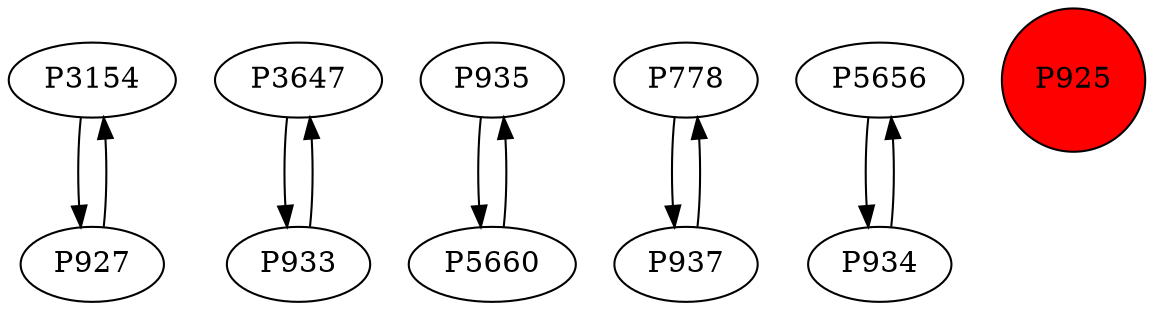 digraph {
	P3154 -> P927
	P3647 -> P933
	P935 -> P5660
	P778 -> P937
	P933 -> P3647
	P5660 -> P935
	P937 -> P778
	P927 -> P3154
	P5656 -> P934
	P934 -> P5656
	P925 [shape=circle]
	P925 [style=filled]
	P925 [fillcolor=red]
}